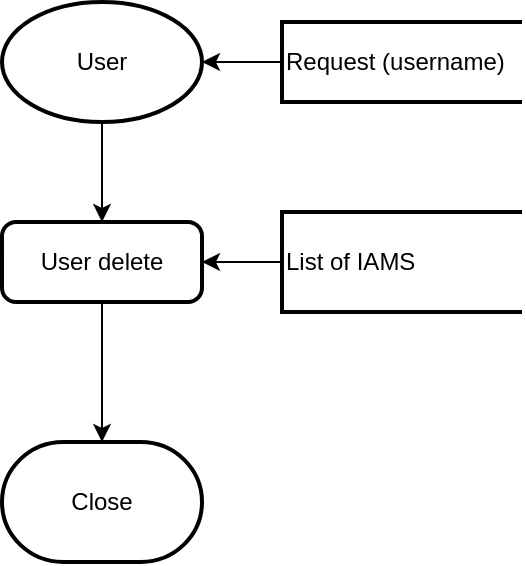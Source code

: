 <mxfile version="20.2.3" type="device"><diagram id="2t-PR3wmHHs54ZwG5Jr2" name="Pagina-1"><mxGraphModel dx="1422" dy="865" grid="1" gridSize="10" guides="1" tooltips="1" connect="1" arrows="1" fold="1" page="1" pageScale="1" pageWidth="827" pageHeight="1169" math="0" shadow="0"><root><mxCell id="0"/><mxCell id="1" parent="0"/><mxCell id="M6eP18h6za1ETGaJ-75i-1" value="Close" style="strokeWidth=2;html=1;shape=mxgraph.flowchart.terminator;whiteSpace=wrap;" vertex="1" parent="1"><mxGeometry x="220" y="360" width="100" height="60" as="geometry"/></mxCell><mxCell id="M6eP18h6za1ETGaJ-75i-8" value="" style="edgeStyle=orthogonalEdgeStyle;rounded=0;orthogonalLoop=1;jettySize=auto;html=1;" edge="1" parent="1" source="M6eP18h6za1ETGaJ-75i-2" target="M6eP18h6za1ETGaJ-75i-4"><mxGeometry relative="1" as="geometry"/></mxCell><mxCell id="M6eP18h6za1ETGaJ-75i-2" value="User" style="strokeWidth=2;html=1;shape=mxgraph.flowchart.start_1;whiteSpace=wrap;" vertex="1" parent="1"><mxGeometry x="220" y="140" width="100" height="60" as="geometry"/></mxCell><mxCell id="M6eP18h6za1ETGaJ-75i-7" value="" style="edgeStyle=orthogonalEdgeStyle;rounded=0;orthogonalLoop=1;jettySize=auto;html=1;" edge="1" parent="1" source="M6eP18h6za1ETGaJ-75i-3" target="M6eP18h6za1ETGaJ-75i-2"><mxGeometry relative="1" as="geometry"/></mxCell><mxCell id="M6eP18h6za1ETGaJ-75i-3" value="Request (username)" style="strokeWidth=2;html=1;shape=mxgraph.flowchart.annotation_1;align=left;pointerEvents=1;" vertex="1" parent="1"><mxGeometry x="360" y="150" width="120" height="40" as="geometry"/></mxCell><mxCell id="M6eP18h6za1ETGaJ-75i-33" value="" style="edgeStyle=orthogonalEdgeStyle;rounded=0;orthogonalLoop=1;jettySize=auto;html=1;" edge="1" parent="1" source="M6eP18h6za1ETGaJ-75i-4" target="M6eP18h6za1ETGaJ-75i-1"><mxGeometry relative="1" as="geometry"/></mxCell><mxCell id="M6eP18h6za1ETGaJ-75i-4" value="User delete" style="rounded=1;whiteSpace=wrap;html=1;absoluteArcSize=1;arcSize=14;strokeWidth=2;" vertex="1" parent="1"><mxGeometry x="220" y="250" width="100" height="40" as="geometry"/></mxCell><mxCell id="M6eP18h6za1ETGaJ-75i-6" value="" style="edgeStyle=orthogonalEdgeStyle;rounded=0;orthogonalLoop=1;jettySize=auto;html=1;" edge="1" parent="1" source="M6eP18h6za1ETGaJ-75i-5" target="M6eP18h6za1ETGaJ-75i-4"><mxGeometry relative="1" as="geometry"/></mxCell><mxCell id="M6eP18h6za1ETGaJ-75i-5" value="List of IAMS" style="strokeWidth=2;html=1;shape=mxgraph.flowchart.annotation_1;align=left;pointerEvents=1;" vertex="1" parent="1"><mxGeometry x="360" y="245" width="120" height="50" as="geometry"/></mxCell></root></mxGraphModel></diagram></mxfile>
